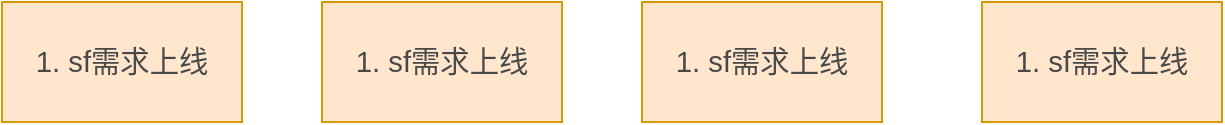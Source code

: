 <mxfile version="24.6.5" type="github">
  <diagram name="第 1 页" id="NbEJrI5KomBqmraoZi17">
    <mxGraphModel dx="2066" dy="1151" grid="1" gridSize="10" guides="1" tooltips="1" connect="1" arrows="1" fold="1" page="1" pageScale="1" pageWidth="827" pageHeight="1169" math="0" shadow="0">
      <root>
        <mxCell id="0" />
        <mxCell id="1" parent="0" />
        <UserObject label="&lt;meta charset=&quot;utf-8&quot;&gt;&lt;span data-copy-origin=&quot;https://cooper.didichuxing.com&quot; data-docs-delta=&quot;[[20,&amp;quot;sf需求上线&amp;quot;],[20,&amp;quot;\n&amp;quot;,&amp;quot;24:\&amp;quot;ai1h\&amp;quot;|direction:\&amp;quot;ltr\&amp;quot;|list-id:\&amp;quot;4Zau\&amp;quot;|ordered:\&amp;quot;decimal\&amp;quot;&amp;quot;]]&quot;&gt;&lt;li style=&quot;margin-bottom: 0pt;margin-top: 0pt;font-size: 11pt;color: #494949;line-height: 1.7;list-style-type: decimal;&quot; class=&quot;&quot;&gt;&lt;span style=&quot;&quot; class=&quot;ql-author-10000076594&quot;&gt;sf需求上线&lt;/span&gt;&lt;/li&gt;&lt;/span&gt;" link="&lt;meta charset=&quot;utf-8&quot;&gt;&lt;span data-copy-origin=&quot;https://cooper.didichuxing.com&quot; data-docs-delta=&quot;[[20,&amp;quot;sf需求上线&amp;quot;],[20,&amp;quot;\n&amp;quot;,&amp;quot;24:\&amp;quot;ai1h\&amp;quot;|direction:\&amp;quot;ltr\&amp;quot;|list-id:\&amp;quot;4Zau\&amp;quot;|ordered:\&amp;quot;decimal\&amp;quot;&amp;quot;]]&quot;&gt;&lt;li style=&quot;margin-bottom: 0pt;margin-top: 0pt;font-size: 11pt;color: #494949;line-height: 1.7;list-style-type: decimal;&quot; class=&quot;&quot;&gt;&lt;span style=&quot;&quot; class=&quot;ql-author-10000076594&quot;&gt;sf需求上线&lt;/span&gt;&lt;/li&gt;&lt;/span&gt;" id="qmLPbNxaMk1lzUSsa9j6-1">
          <mxCell style="rounded=0;whiteSpace=wrap;html=1;fillColor=#ffe6cc;strokeColor=#d79b00;" vertex="1" parent="1">
            <mxGeometry x="60" y="250" width="120" height="60" as="geometry" />
          </mxCell>
        </UserObject>
        <UserObject label="&lt;meta charset=&quot;utf-8&quot;&gt;&lt;span data-copy-origin=&quot;https://cooper.didichuxing.com&quot; data-docs-delta=&quot;[[20,&amp;quot;sf需求上线&amp;quot;],[20,&amp;quot;\n&amp;quot;,&amp;quot;24:\&amp;quot;ai1h\&amp;quot;|direction:\&amp;quot;ltr\&amp;quot;|list-id:\&amp;quot;4Zau\&amp;quot;|ordered:\&amp;quot;decimal\&amp;quot;&amp;quot;]]&quot;&gt;&lt;li style=&quot;margin-bottom: 0pt;margin-top: 0pt;font-size: 11pt;color: #494949;line-height: 1.7;list-style-type: decimal;&quot; class=&quot;&quot;&gt;&lt;span style=&quot;&quot; class=&quot;ql-author-10000076594&quot;&gt;sf需求上线&lt;/span&gt;&lt;/li&gt;&lt;/span&gt;" link="&lt;meta charset=&quot;utf-8&quot;&gt;&lt;span data-copy-origin=&quot;https://cooper.didichuxing.com&quot; data-docs-delta=&quot;[[20,&amp;quot;sf需求上线&amp;quot;],[20,&amp;quot;\n&amp;quot;,&amp;quot;24:\&amp;quot;ai1h\&amp;quot;|direction:\&amp;quot;ltr\&amp;quot;|list-id:\&amp;quot;4Zau\&amp;quot;|ordered:\&amp;quot;decimal\&amp;quot;&amp;quot;]]&quot;&gt;&lt;li style=&quot;margin-bottom: 0pt;margin-top: 0pt;font-size: 11pt;color: #494949;line-height: 1.7;list-style-type: decimal;&quot; class=&quot;&quot;&gt;&lt;span style=&quot;&quot; class=&quot;ql-author-10000076594&quot;&gt;sf需求上线&lt;/span&gt;&lt;/li&gt;&lt;/span&gt;" id="qmLPbNxaMk1lzUSsa9j6-2">
          <mxCell style="rounded=0;whiteSpace=wrap;html=1;fillColor=#ffe6cc;strokeColor=#d79b00;" vertex="1" parent="1">
            <mxGeometry x="220" y="250" width="120" height="60" as="geometry" />
          </mxCell>
        </UserObject>
        <UserObject label="&lt;meta charset=&quot;utf-8&quot;&gt;&lt;span data-copy-origin=&quot;https://cooper.didichuxing.com&quot; data-docs-delta=&quot;[[20,&amp;quot;sf需求上线&amp;quot;],[20,&amp;quot;\n&amp;quot;,&amp;quot;24:\&amp;quot;ai1h\&amp;quot;|direction:\&amp;quot;ltr\&amp;quot;|list-id:\&amp;quot;4Zau\&amp;quot;|ordered:\&amp;quot;decimal\&amp;quot;&amp;quot;]]&quot;&gt;&lt;li style=&quot;margin-bottom: 0pt;margin-top: 0pt;font-size: 11pt;color: #494949;line-height: 1.7;list-style-type: decimal;&quot; class=&quot;&quot;&gt;&lt;span style=&quot;&quot; class=&quot;ql-author-10000076594&quot;&gt;sf需求上线&lt;/span&gt;&lt;/li&gt;&lt;/span&gt;" link="&lt;meta charset=&quot;utf-8&quot;&gt;&lt;span data-copy-origin=&quot;https://cooper.didichuxing.com&quot; data-docs-delta=&quot;[[20,&amp;quot;sf需求上线&amp;quot;],[20,&amp;quot;\n&amp;quot;,&amp;quot;24:\&amp;quot;ai1h\&amp;quot;|direction:\&amp;quot;ltr\&amp;quot;|list-id:\&amp;quot;4Zau\&amp;quot;|ordered:\&amp;quot;decimal\&amp;quot;&amp;quot;]]&quot;&gt;&lt;li style=&quot;margin-bottom: 0pt;margin-top: 0pt;font-size: 11pt;color: #494949;line-height: 1.7;list-style-type: decimal;&quot; class=&quot;&quot;&gt;&lt;span style=&quot;&quot; class=&quot;ql-author-10000076594&quot;&gt;sf需求上线&lt;/span&gt;&lt;/li&gt;&lt;/span&gt;" id="qmLPbNxaMk1lzUSsa9j6-3">
          <mxCell style="rounded=0;whiteSpace=wrap;html=1;fillColor=#ffe6cc;strokeColor=#d79b00;" vertex="1" parent="1">
            <mxGeometry x="380" y="250" width="120" height="60" as="geometry" />
          </mxCell>
        </UserObject>
        <UserObject label="&lt;meta charset=&quot;utf-8&quot;&gt;&lt;span data-copy-origin=&quot;https://cooper.didichuxing.com&quot; data-docs-delta=&quot;[[20,&amp;quot;sf需求上线&amp;quot;],[20,&amp;quot;\n&amp;quot;,&amp;quot;24:\&amp;quot;ai1h\&amp;quot;|direction:\&amp;quot;ltr\&amp;quot;|list-id:\&amp;quot;4Zau\&amp;quot;|ordered:\&amp;quot;decimal\&amp;quot;&amp;quot;]]&quot;&gt;&lt;li style=&quot;margin-bottom: 0pt;margin-top: 0pt;font-size: 11pt;color: #494949;line-height: 1.7;list-style-type: decimal;&quot; class=&quot;&quot;&gt;&lt;span style=&quot;&quot; class=&quot;ql-author-10000076594&quot;&gt;sf需求上线&lt;/span&gt;&lt;/li&gt;&lt;/span&gt;" link="&lt;meta charset=&quot;utf-8&quot;&gt;&lt;span data-copy-origin=&quot;https://cooper.didichuxing.com&quot; data-docs-delta=&quot;[[20,&amp;quot;sf需求上线&amp;quot;],[20,&amp;quot;\n&amp;quot;,&amp;quot;24:\&amp;quot;ai1h\&amp;quot;|direction:\&amp;quot;ltr\&amp;quot;|list-id:\&amp;quot;4Zau\&amp;quot;|ordered:\&amp;quot;decimal\&amp;quot;&amp;quot;]]&quot;&gt;&lt;li style=&quot;margin-bottom: 0pt;margin-top: 0pt;font-size: 11pt;color: #494949;line-height: 1.7;list-style-type: decimal;&quot; class=&quot;&quot;&gt;&lt;span style=&quot;&quot; class=&quot;ql-author-10000076594&quot;&gt;sf需求上线&lt;/span&gt;&lt;/li&gt;&lt;/span&gt;" id="qmLPbNxaMk1lzUSsa9j6-4">
          <mxCell style="rounded=0;whiteSpace=wrap;html=1;fillColor=#ffe6cc;strokeColor=#d79b00;" vertex="1" parent="1">
            <mxGeometry x="550" y="250" width="120" height="60" as="geometry" />
          </mxCell>
        </UserObject>
      </root>
    </mxGraphModel>
  </diagram>
</mxfile>
